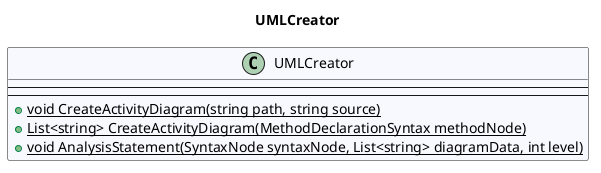 @startuml UMLCreator
title UMLCreator
 class UMLCreator #GhostWhite {
---
---
+ {static} void CreateActivityDiagram(string path, string source)
+ {static} List<string> CreateActivityDiagram(MethodDeclarationSyntax methodNode)
+ {static} void AnalysisStatement(SyntaxNode syntaxNode, List<string> diagramData, int level)
}
@enduml
